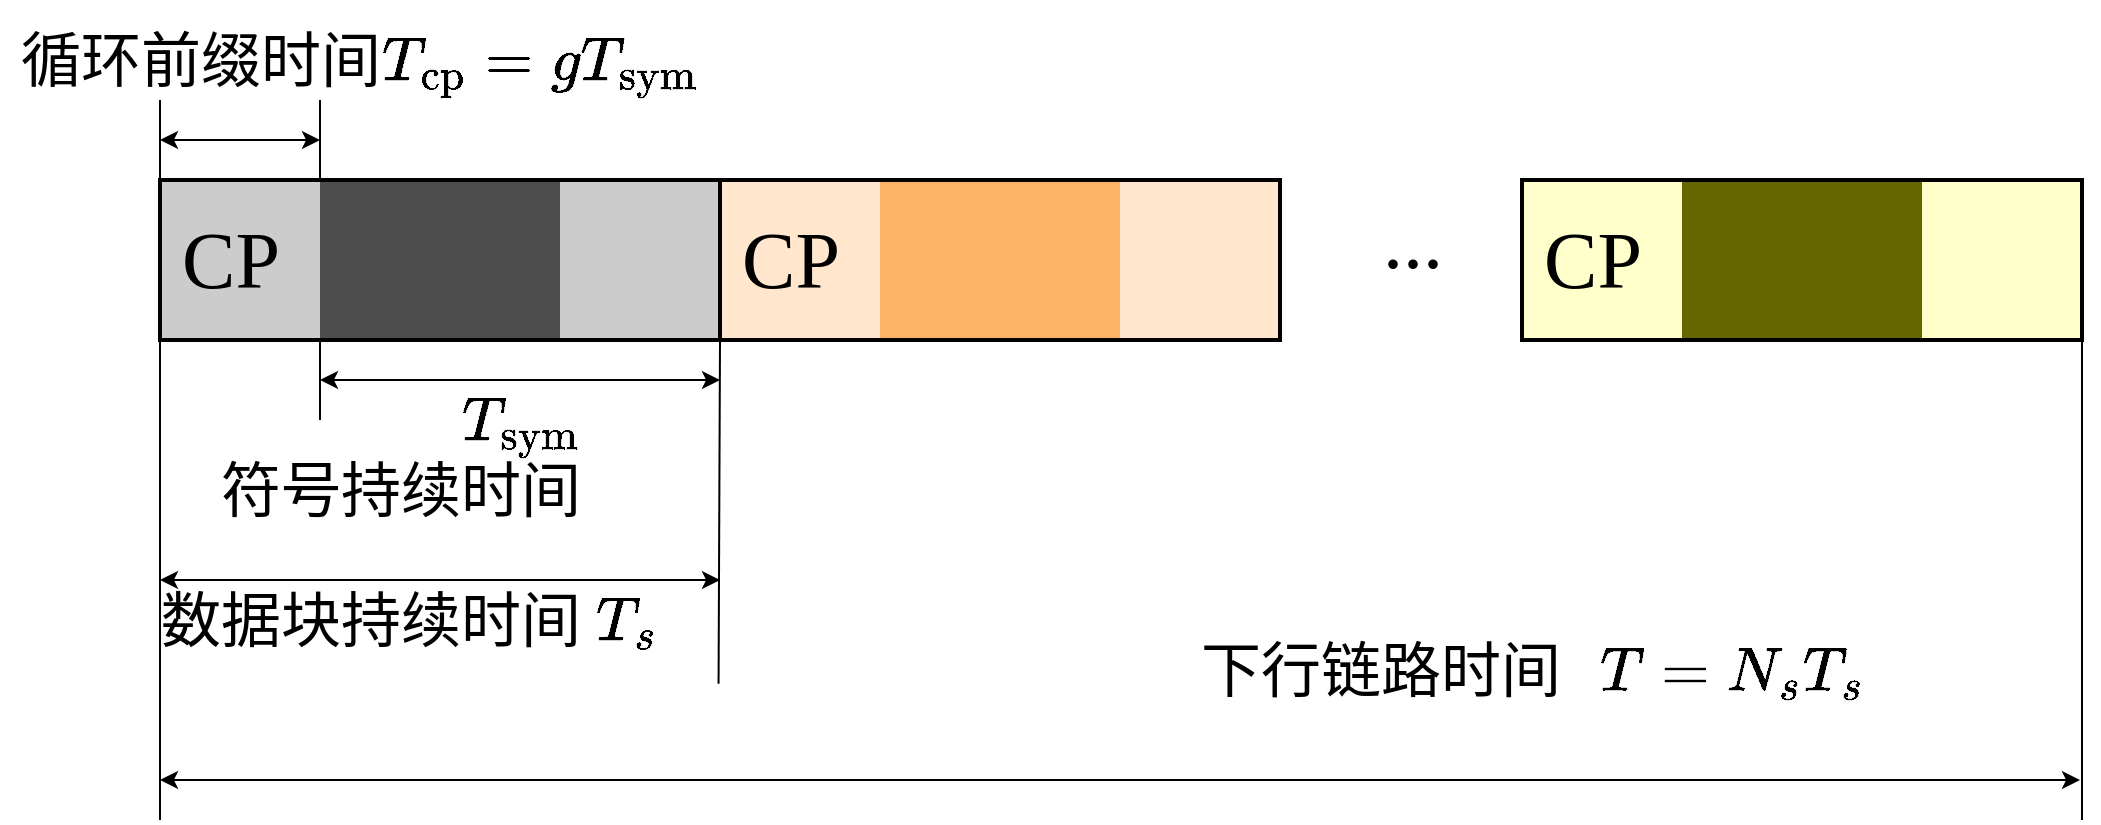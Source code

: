 <mxfile version="20.8.23" type="github">
  <diagram id="ADPTiK9DEXp0EauESeuz" name="第 1 页">
    <mxGraphModel dx="1004" dy="606" grid="1" gridSize="10" guides="1" tooltips="1" connect="1" arrows="1" fold="1" page="1" pageScale="1" pageWidth="827" pageHeight="1169" math="1" shadow="0">
      <root>
        <mxCell id="0" />
        <mxCell id="1" parent="0" />
        <mxCell id="_GoJkJV7PqPPJ-_aWAn1-5" value="" style="rounded=0;whiteSpace=wrap;html=1;strokeColor=none;fillColor=#CCCCCC;gradientColor=none;container=0;" parent="1" vertex="1">
          <mxGeometry x="280" y="240" width="280" height="80" as="geometry" />
        </mxCell>
        <mxCell id="_GoJkJV7PqPPJ-_aWAn1-2" value="" style="rounded=0;whiteSpace=wrap;html=1;strokeColor=none;fillColor=#4D4D4D;container=0;" parent="1" vertex="1">
          <mxGeometry x="360" y="240" width="120" height="80" as="geometry" />
        </mxCell>
        <mxCell id="_GoJkJV7PqPPJ-_aWAn1-6" value="&lt;font style=&quot;font-size: 40px;&quot; face=&quot;Times New Roman&quot;&gt;CP&lt;/font&gt;" style="text;html=1;align=center;verticalAlign=middle;resizable=0;points=[];autosize=1;strokeColor=none;fillColor=none;container=0;" parent="1" vertex="1">
          <mxGeometry x="280" y="250" width="70" height="60" as="geometry" />
        </mxCell>
        <mxCell id="_GoJkJV7PqPPJ-_aWAn1-8" value="" style="rounded=0;whiteSpace=wrap;html=1;strokeColor=default;fontFamily=Times New Roman;fontSize=24;fillColor=none;gradientColor=none;strokeWidth=2;" parent="1" vertex="1">
          <mxGeometry x="280" y="240" width="280" height="80" as="geometry" />
        </mxCell>
        <mxCell id="_GoJkJV7PqPPJ-_aWAn1-28" value="" style="endArrow=none;html=1;rounded=0;fontFamily=Times New Roman;fontSize=40;exitX=0;exitY=0;exitDx=0;exitDy=0;" parent="1" source="_GoJkJV7PqPPJ-_aWAn1-2" edge="1">
          <mxGeometry width="50" height="50" relative="1" as="geometry">
            <mxPoint x="640" y="340" as="sourcePoint" />
            <mxPoint x="360" y="200" as="targetPoint" />
            <Array as="points">
              <mxPoint x="360" y="220" />
            </Array>
          </mxGeometry>
        </mxCell>
        <mxCell id="_GoJkJV7PqPPJ-_aWAn1-30" value="&lt;font style=&quot;font-size: 30px;&quot;&gt;$$T_\text{cp}=gT_\text{sym}$$&lt;/font&gt;" style="text;html=1;align=center;verticalAlign=middle;resizable=0;points=[];autosize=1;strokeColor=none;fillColor=none;fontSize=40;fontFamily=Times New Roman;" parent="1" vertex="1">
          <mxGeometry x="260" y="150" width="420" height="60" as="geometry" />
        </mxCell>
        <mxCell id="_GoJkJV7PqPPJ-_aWAn1-31" value="" style="endArrow=classic;startArrow=classic;html=1;rounded=0;fontFamily=Times New Roman;fontSize=40;" parent="1" edge="1">
          <mxGeometry width="50" height="50" relative="1" as="geometry">
            <mxPoint x="360" y="220" as="sourcePoint" />
            <mxPoint x="280" y="220" as="targetPoint" />
          </mxGeometry>
        </mxCell>
        <mxCell id="_GoJkJV7PqPPJ-_aWAn1-32" value="" style="endArrow=none;html=1;rounded=0;fontFamily=Times New Roman;fontSize=40;exitX=0;exitY=1;exitDx=0;exitDy=0;" parent="1" source="_GoJkJV7PqPPJ-_aWAn1-2" edge="1">
          <mxGeometry width="50" height="50" relative="1" as="geometry">
            <mxPoint x="450" y="350" as="sourcePoint" />
            <mxPoint x="360" y="360" as="targetPoint" />
          </mxGeometry>
        </mxCell>
        <mxCell id="_GoJkJV7PqPPJ-_aWAn1-34" value="" style="endArrow=none;html=1;rounded=0;fontFamily=Times New Roman;fontSize=40;entryX=0;entryY=0;entryDx=0;entryDy=0;" parent="1" target="_GoJkJV7PqPPJ-_aWAn1-5" edge="1">
          <mxGeometry width="50" height="50" relative="1" as="geometry">
            <mxPoint x="280" y="200" as="sourcePoint" />
            <mxPoint x="450" y="270" as="targetPoint" />
          </mxGeometry>
        </mxCell>
        <mxCell id="_GoJkJV7PqPPJ-_aWAn1-35" value="" style="endArrow=none;html=1;rounded=0;fontFamily=Times New Roman;fontSize=40;exitX=1;exitY=1;exitDx=0;exitDy=0;entryX=0.856;entryY=1.032;entryDx=0;entryDy=0;entryPerimeter=0;" parent="1" source="_GoJkJV7PqPPJ-_aWAn1-8" edge="1" target="_GoJkJV7PqPPJ-_aWAn1-40">
          <mxGeometry width="50" height="50" relative="1" as="geometry">
            <mxPoint x="370" y="330" as="sourcePoint" />
            <mxPoint x="560" y="440" as="targetPoint" />
          </mxGeometry>
        </mxCell>
        <mxCell id="_GoJkJV7PqPPJ-_aWAn1-36" value="" style="endArrow=classic;startArrow=classic;html=1;rounded=0;fontFamily=Times New Roman;fontSize=40;" parent="1" edge="1">
          <mxGeometry width="50" height="50" relative="1" as="geometry">
            <mxPoint x="560" y="340" as="sourcePoint" />
            <mxPoint x="360" y="340" as="targetPoint" />
          </mxGeometry>
        </mxCell>
        <mxCell id="_GoJkJV7PqPPJ-_aWAn1-37" value="&lt;font style=&quot;font-size: 30px;&quot;&gt;$$T_\text{sym}$$&lt;/font&gt;" style="text;html=1;align=center;verticalAlign=middle;resizable=0;points=[];autosize=1;strokeColor=none;fillColor=none;fontSize=40;fontFamily=Times New Roman;" parent="1" vertex="1">
          <mxGeometry x="335" y="330" width="250" height="60" as="geometry" />
        </mxCell>
        <mxCell id="_GoJkJV7PqPPJ-_aWAn1-38" value="" style="endArrow=none;html=1;rounded=0;fontFamily=Times New Roman;fontSize=40;exitX=0;exitY=1;exitDx=0;exitDy=0;" parent="1" source="_GoJkJV7PqPPJ-_aWAn1-8" edge="1">
          <mxGeometry width="50" height="50" relative="1" as="geometry">
            <mxPoint x="570.0" y="330" as="sourcePoint" />
            <mxPoint x="280" y="560" as="targetPoint" />
          </mxGeometry>
        </mxCell>
        <mxCell id="_GoJkJV7PqPPJ-_aWAn1-39" value="" style="endArrow=classic;startArrow=classic;html=1;rounded=0;fontFamily=Times New Roman;fontSize=40;" parent="1" edge="1">
          <mxGeometry width="50" height="50" relative="1" as="geometry">
            <mxPoint x="560" y="440" as="sourcePoint" />
            <mxPoint x="280" y="440" as="targetPoint" />
          </mxGeometry>
        </mxCell>
        <mxCell id="_GoJkJV7PqPPJ-_aWAn1-40" value="&lt;font style=&quot;font-size: 30px;&quot;&gt;$$T_s$$&lt;/font&gt;" style="text;html=1;align=center;verticalAlign=middle;resizable=0;points=[];autosize=1;strokeColor=none;fillColor=none;fontSize=40;fontFamily=Times New Roman;" parent="1" vertex="1">
          <mxGeometry x="448" y="430" width="130" height="60" as="geometry" />
        </mxCell>
        <mxCell id="_GoJkJV7PqPPJ-_aWAn1-41" value="" style="rounded=0;whiteSpace=wrap;html=1;strokeColor=none;fillColor=#FFE6CC;gradientColor=none;container=0;" parent="1" vertex="1">
          <mxGeometry x="560" y="240" width="280" height="80" as="geometry" />
        </mxCell>
        <mxCell id="_GoJkJV7PqPPJ-_aWAn1-42" value="" style="rounded=0;whiteSpace=wrap;html=1;strokeColor=none;fillColor=#FFB366;container=0;" parent="1" vertex="1">
          <mxGeometry x="640" y="240" width="120" height="80" as="geometry" />
        </mxCell>
        <mxCell id="_GoJkJV7PqPPJ-_aWAn1-43" value="&lt;font style=&quot;font-size: 40px;&quot; face=&quot;Times New Roman&quot;&gt;CP&lt;/font&gt;" style="text;html=1;align=center;verticalAlign=middle;resizable=0;points=[];autosize=1;strokeColor=none;fillColor=none;container=0;" parent="1" vertex="1">
          <mxGeometry x="560" y="250" width="70" height="60" as="geometry" />
        </mxCell>
        <mxCell id="_GoJkJV7PqPPJ-_aWAn1-44" value="" style="rounded=0;whiteSpace=wrap;html=1;strokeColor=default;fontFamily=Times New Roman;fontSize=24;fillColor=none;gradientColor=none;strokeWidth=2;" parent="1" vertex="1">
          <mxGeometry x="560" y="240" width="280" height="80" as="geometry" />
        </mxCell>
        <mxCell id="_GoJkJV7PqPPJ-_aWAn1-55" value="" style="rounded=0;whiteSpace=wrap;html=1;strokeColor=none;fillColor=#FFFFCC;gradientColor=none;container=0;" parent="1" vertex="1">
          <mxGeometry x="961" y="240" width="280" height="80" as="geometry" />
        </mxCell>
        <mxCell id="_GoJkJV7PqPPJ-_aWAn1-56" value="" style="rounded=0;whiteSpace=wrap;html=1;strokeColor=none;fillColor=#666600;container=0;" parent="1" vertex="1">
          <mxGeometry x="1041" y="240" width="120" height="80" as="geometry" />
        </mxCell>
        <mxCell id="_GoJkJV7PqPPJ-_aWAn1-57" value="&lt;font style=&quot;font-size: 40px;&quot; face=&quot;Times New Roman&quot;&gt;CP&lt;/font&gt;" style="text;html=1;align=center;verticalAlign=middle;resizable=0;points=[];autosize=1;strokeColor=none;fillColor=none;container=0;" parent="1" vertex="1">
          <mxGeometry x="961" y="250" width="70" height="60" as="geometry" />
        </mxCell>
        <mxCell id="_GoJkJV7PqPPJ-_aWAn1-58" value="" style="rounded=0;whiteSpace=wrap;html=1;strokeColor=default;fontFamily=Times New Roman;fontSize=24;fillColor=none;gradientColor=none;strokeWidth=2;" parent="1" vertex="1">
          <mxGeometry x="961" y="240" width="280" height="80" as="geometry" />
        </mxCell>
        <mxCell id="_GoJkJV7PqPPJ-_aWAn1-59" value="..." style="text;html=1;align=center;verticalAlign=middle;resizable=0;points=[];autosize=1;strokeColor=none;fillColor=none;fontSize=40;fontFamily=Times New Roman;" parent="1" vertex="1">
          <mxGeometry x="881" y="240" width="50" height="60" as="geometry" />
        </mxCell>
        <mxCell id="_GoJkJV7PqPPJ-_aWAn1-60" value="" style="endArrow=none;html=1;rounded=0;fontFamily=Times New Roman;fontSize=40;exitX=1;exitY=1;exitDx=0;exitDy=0;" parent="1" source="_GoJkJV7PqPPJ-_aWAn1-58" edge="1">
          <mxGeometry width="50" height="50" relative="1" as="geometry">
            <mxPoint x="290" y="330" as="sourcePoint" />
            <mxPoint x="1241" y="560" as="targetPoint" />
          </mxGeometry>
        </mxCell>
        <mxCell id="_GoJkJV7PqPPJ-_aWAn1-61" value="" style="endArrow=classic;startArrow=classic;html=1;rounded=0;fontFamily=Times New Roman;fontSize=40;" parent="1" edge="1">
          <mxGeometry width="50" height="50" relative="1" as="geometry">
            <mxPoint x="1240" y="540" as="sourcePoint" />
            <mxPoint x="280" y="540" as="targetPoint" />
          </mxGeometry>
        </mxCell>
        <mxCell id="_GoJkJV7PqPPJ-_aWAn1-62" value="&lt;font style=&quot;font-size: 30px;&quot;&gt;$$T=N_sT_s$$&lt;/font&gt;" style="text;html=1;align=center;verticalAlign=middle;resizable=0;points=[];autosize=1;strokeColor=none;fillColor=none;fontSize=40;fontFamily=Times New Roman;" parent="1" vertex="1">
          <mxGeometry x="961" y="455" width="210" height="60" as="geometry" />
        </mxCell>
        <mxCell id="_IRF47p1kUo6j5dpkaL6-1" value="&lt;font style=&quot;font-size: 30px;&quot;&gt;循环前缀时间&lt;/font&gt;" style="text;html=1;align=center;verticalAlign=middle;resizable=0;points=[];autosize=1;strokeColor=none;fillColor=none;fontFamily=宋体;fontSize=30;" vertex="1" parent="1">
          <mxGeometry x="200" y="155" width="200" height="50" as="geometry" />
        </mxCell>
        <mxCell id="_IRF47p1kUo6j5dpkaL6-2" value="&lt;font style=&quot;font-size: 30px;&quot;&gt;符号持续时间&lt;/font&gt;" style="text;html=1;align=center;verticalAlign=middle;resizable=0;points=[];autosize=1;strokeColor=none;fillColor=none;fontFamily=宋体;fontSize=30;" vertex="1" parent="1">
          <mxGeometry x="300" y="370" width="200" height="50" as="geometry" />
        </mxCell>
        <mxCell id="_IRF47p1kUo6j5dpkaL6-3" value="&lt;font style=&quot;font-size: 30px;&quot;&gt;数据块持续时间&lt;/font&gt;" style="text;html=1;align=center;verticalAlign=middle;resizable=0;points=[];autosize=1;strokeColor=none;fillColor=none;fontFamily=宋体;fontSize=30;" vertex="1" parent="1">
          <mxGeometry x="270" y="435" width="230" height="50" as="geometry" />
        </mxCell>
        <mxCell id="_IRF47p1kUo6j5dpkaL6-4" value="&lt;font style=&quot;font-size: 30px;&quot;&gt;下行链路时间&lt;/font&gt;" style="text;html=1;align=center;verticalAlign=middle;resizable=0;points=[];autosize=1;strokeColor=none;fillColor=none;fontFamily=宋体;fontSize=30;" vertex="1" parent="1">
          <mxGeometry x="790" y="460" width="200" height="50" as="geometry" />
        </mxCell>
      </root>
    </mxGraphModel>
  </diagram>
</mxfile>
